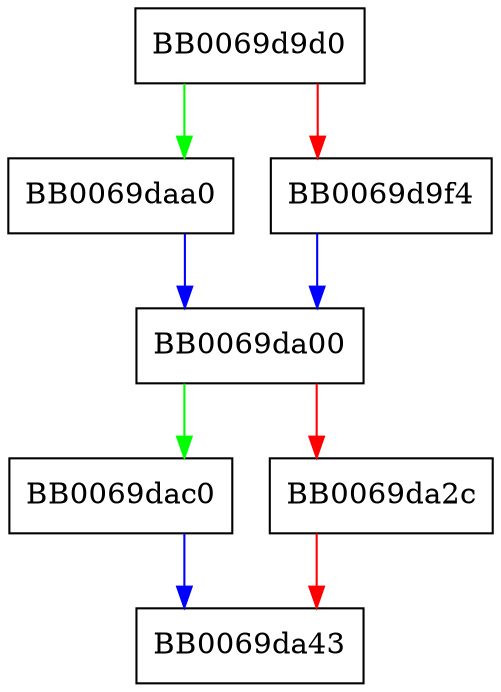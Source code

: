 digraph cipher_hw_aes_xts_generic_initkey {
  node [shape="box"];
  graph [splines=ortho];
  BB0069d9d0 -> BB0069daa0 [color="green"];
  BB0069d9d0 -> BB0069d9f4 [color="red"];
  BB0069d9f4 -> BB0069da00 [color="blue"];
  BB0069da00 -> BB0069dac0 [color="green"];
  BB0069da00 -> BB0069da2c [color="red"];
  BB0069da2c -> BB0069da43 [color="red"];
  BB0069daa0 -> BB0069da00 [color="blue"];
  BB0069dac0 -> BB0069da43 [color="blue"];
}